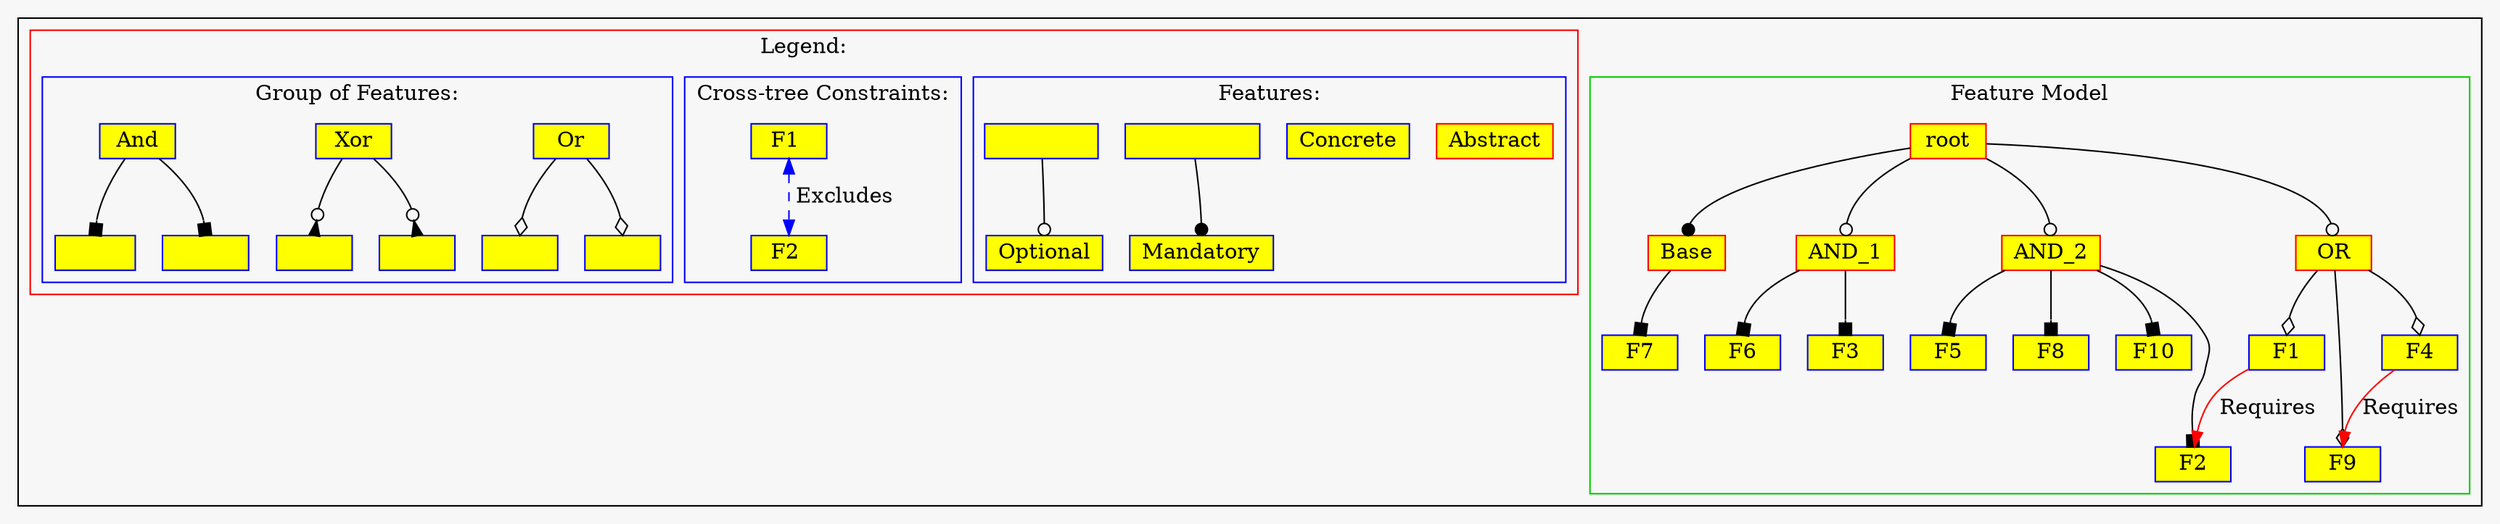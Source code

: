 digraph G  { 
graph [bgcolor=gray97];
subgraph cluster_1{
node [shape=box, width=0.7, height=0.3,style=filled, color=blue, fillcolor=yellow1];
subgraph cluster_2{
node [shape=box, width=0.7, height=0.3,style=filled, color=red, fillcolor=yellow1];
"root";
node [shape=box, width=0.7, height=0.3,style=filled, color=red, fillcolor=yellow1];
"root"->"Base":n[arrowhead="dot"];node [shape=box, width=0.7, height=0.3,style=filled, color=blue, fillcolor=yellow1];
"Base"->"F7":n[arrowhead="box"];node [shape=box, width=0.7, height=0.3,style=filled, color=blue, fillcolor=yellow1];
node [shape=box, width=0.7, height=0.3,style=filled, color=red, fillcolor=yellow1];
"root"->"AND_1":n[arrowhead="odot"];
node [shape=box, width=0.7, height=0.3,style=filled, color=blue, fillcolor=yellow1];
"AND_1"->"F6":n[arrowhead="box"];
node [shape=box, width=0.7, height=0.3,style=filled, color=blue, fillcolor=yellow1];
"AND_1"->"F3":n[arrowhead="box"];
node [shape=box, width=0.7, height=0.3,style=filled, color=red, fillcolor=yellow1];
"root"->"AND_2":n[arrowhead="odot"];
node [shape=box, width=0.7, height=0.3,style=filled, color=blue, fillcolor=yellow1];
"AND_2"->"F8":n[arrowhead="box"];
node [shape=box, width=0.7, height=0.3,style=filled, color=blue, fillcolor=yellow1];
"AND_2"->"F10":n[arrowhead="box"];
node [shape=box, width=0.7, height=0.3,style=filled, color=blue, fillcolor=yellow1];
"AND_2"->"F2":n[arrowhead="box"];
node [shape=box, width=0.7, height=0.3,style=filled, color=blue, fillcolor=yellow1];
"AND_2"->"F5":n[arrowhead="box"];
node [shape=box, width=0.7, height=0.3,style=filled, color=red, fillcolor=yellow1];
node [shape=box, width=0.7, height=0.3,style=filled, color=red, fillcolor=yellow1];
"root"->"OR":n[arrowhead="odot"];
node [shape=box, width=0.7, height=0.3,style=filled, color=blue, fillcolor=yellow1];
"OR"->"F4":n[arrowhead="odiamond"];
"OR"->"F9":n[arrowhead="odiamond"];
"OR"->"F1":n[arrowhead="odiamond"];
"F4"->"F9":n[color="red",label="Requires"];
	label = "Feature Model";
	color=green3;	}
subgraph cluster_3{

	subgraph cluster_4{
	"Abstract":n[fillcolor="yellow1", color="red"];
	"Concrete":n[fillcolor="yellow1", color="blue"];
	"                "->"Mandatory":n[arrowhead="dot"];
	"             "->"Optional":n[arrowhead="odot"];
	label = "Features:";
	color=blue;
	}
	subgraph cluster_5{
	edge [dir=none]"F1 "->"F2 "[style="dashed", color="blue",label=" Excludes", dir="both"];
	 edge [dir=forward]"F1"->"F2"[color="red",label=" Requires"];
	label = "Cross-tree Constraints:";	color=blue;	}	subgraph cluster_6{
	"Or" ->"   ":n[arrowhead="odiamond"];
	"Or" ->"     ":n[arrowhead="odiamond"];
	"Xor"->"      ":n[arrowhead="invodot"];
	"Xor"->"       ":n[arrowhead="invodot"];
	"And"->"        ":n[arrowhead="box"];
	"And"->"         ":n[arrowhead="box"];
	label = "Group of Features:";
	color=blue;
	}
	label = "Legend:";
	color=red
}
}
}